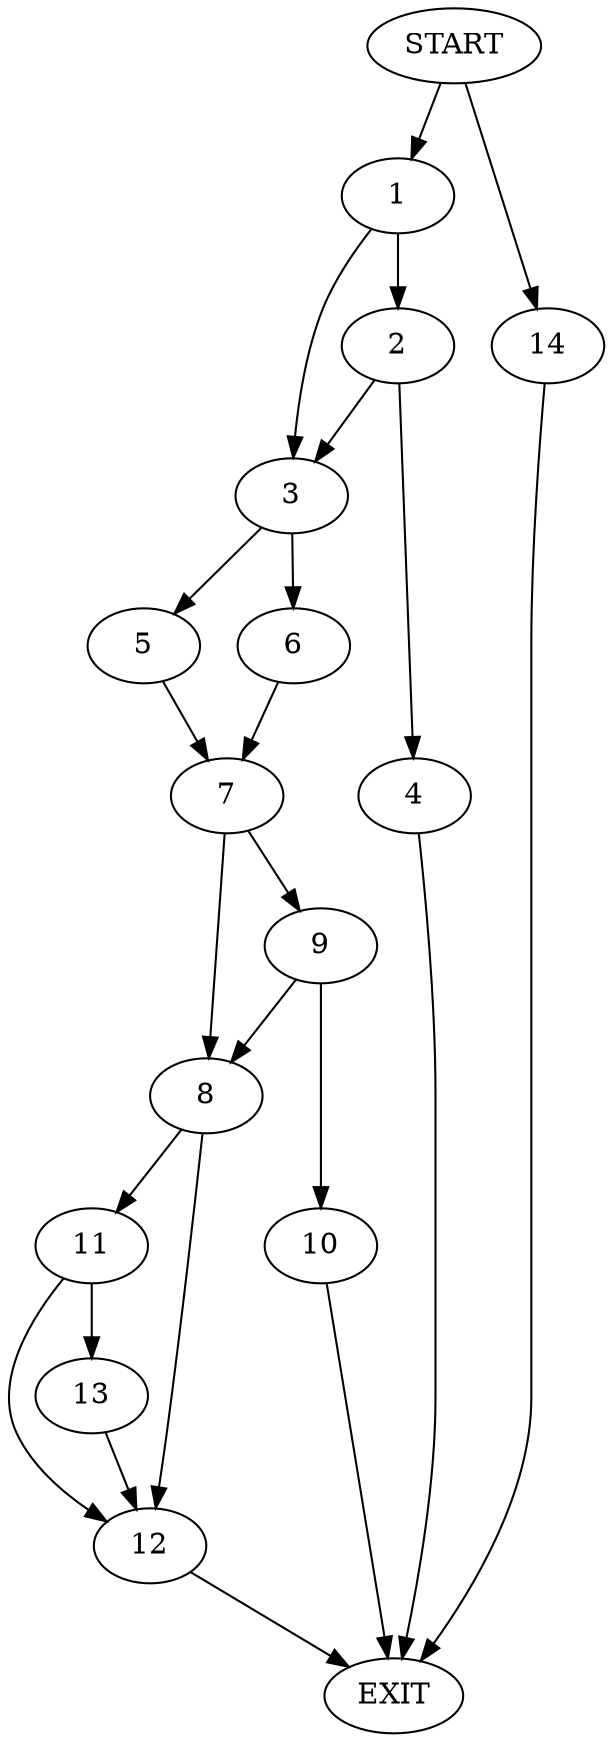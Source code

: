 digraph {
0 [label="START"]
15 [label="EXIT"]
0 -> 1
1 -> 2
1 -> 3
2 -> 4
2 -> 3
3 -> 5
3 -> 6
4 -> 15
6 -> 7
5 -> 7
7 -> 8
7 -> 9
9 -> 10
9 -> 8
8 -> 11
8 -> 12
10 -> 15
12 -> 15
11 -> 12
11 -> 13
13 -> 12
0 -> 14
14 -> 15
}
